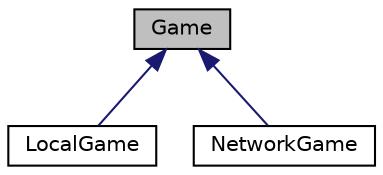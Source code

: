 digraph "Game"
{
  edge [fontname="Helvetica",fontsize="10",labelfontname="Helvetica",labelfontsize="10"];
  node [fontname="Helvetica",fontsize="10",shape=record];
  Node0 [label="Game",height=0.2,width=0.4,color="black", fillcolor="grey75", style="filled", fontcolor="black"];
  Node0 -> Node1 [dir="back",color="midnightblue",fontsize="10",style="solid",fontname="Helvetica"];
  Node1 [label="LocalGame",height=0.2,width=0.4,color="black", fillcolor="white", style="filled",URL="$classLocalGame.html"];
  Node0 -> Node2 [dir="back",color="midnightblue",fontsize="10",style="solid",fontname="Helvetica"];
  Node2 [label="NetworkGame",height=0.2,width=0.4,color="black", fillcolor="white", style="filled",URL="$classNetworkGame.html"];
}
